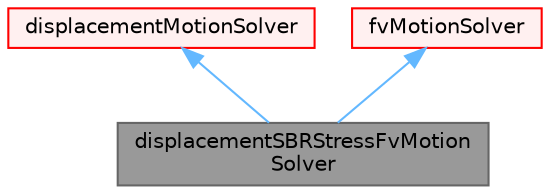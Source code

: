 digraph "displacementSBRStressFvMotionSolver"
{
 // LATEX_PDF_SIZE
  bgcolor="transparent";
  edge [fontname=Helvetica,fontsize=10,labelfontname=Helvetica,labelfontsize=10];
  node [fontname=Helvetica,fontsize=10,shape=box,height=0.2,width=0.4];
  Node1 [id="Node000001",label="displacementSBRStressFvMotion\lSolver",height=0.2,width=0.4,color="gray40", fillcolor="grey60", style="filled", fontcolor="black",tooltip="Mesh motion solver for an fvMesh. Based on solving the cell-centre solid-body rotation stress equatio..."];
  Node2 -> Node1 [id="edge1_Node000001_Node000002",dir="back",color="steelblue1",style="solid",tooltip=" "];
  Node2 [id="Node000002",label="displacementMotionSolver",height=0.2,width=0.4,color="red", fillcolor="#FFF0F0", style="filled",URL="$classFoam_1_1displacementMotionSolver.html",tooltip="Virtual base class for displacement motion solver."];
  Node31 -> Node1 [id="edge2_Node000001_Node000031",dir="back",color="steelblue1",style="solid",tooltip=" "];
  Node31 [id="Node000031",label="fvMotionSolver",height=0.2,width=0.4,color="red", fillcolor="#FFF0F0", style="filled",URL="$classFoam_1_1fvMotionSolver.html",tooltip="Base class for fvMesh based motionSolvers."];
}
